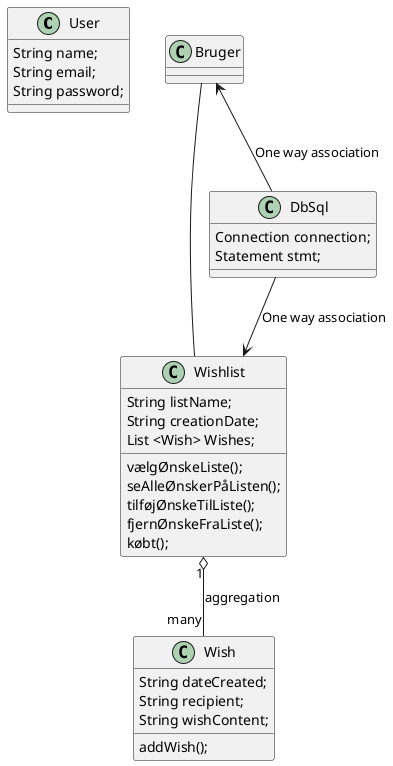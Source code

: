 
@startuml
'https://plantuml.com/class-diagram

class User {
   String name;
   String email;
   String password;

}
class Wish {
   String dateCreated;
   String recipient;
   String wishContent;

   addWish();
}
class Wishlist {
    String listName;
    String creationDate;
    List <Wish> Wishes;

    vælgØnskeListe();
    seAlleØnskerPåListen();
    tilføjØnskeTilListe();
    fjernØnskeFraListe();
    købt();
}
class DbSql {
    Connection connection;
    Statement stmt;
}
Wishlist "1" o-- "many" Wish : aggregation
   DbSql --> Wishlist : One way association
   Bruger <-- DbSql : One way association
   Bruger -- Wishlist

@enduml


@enduml
